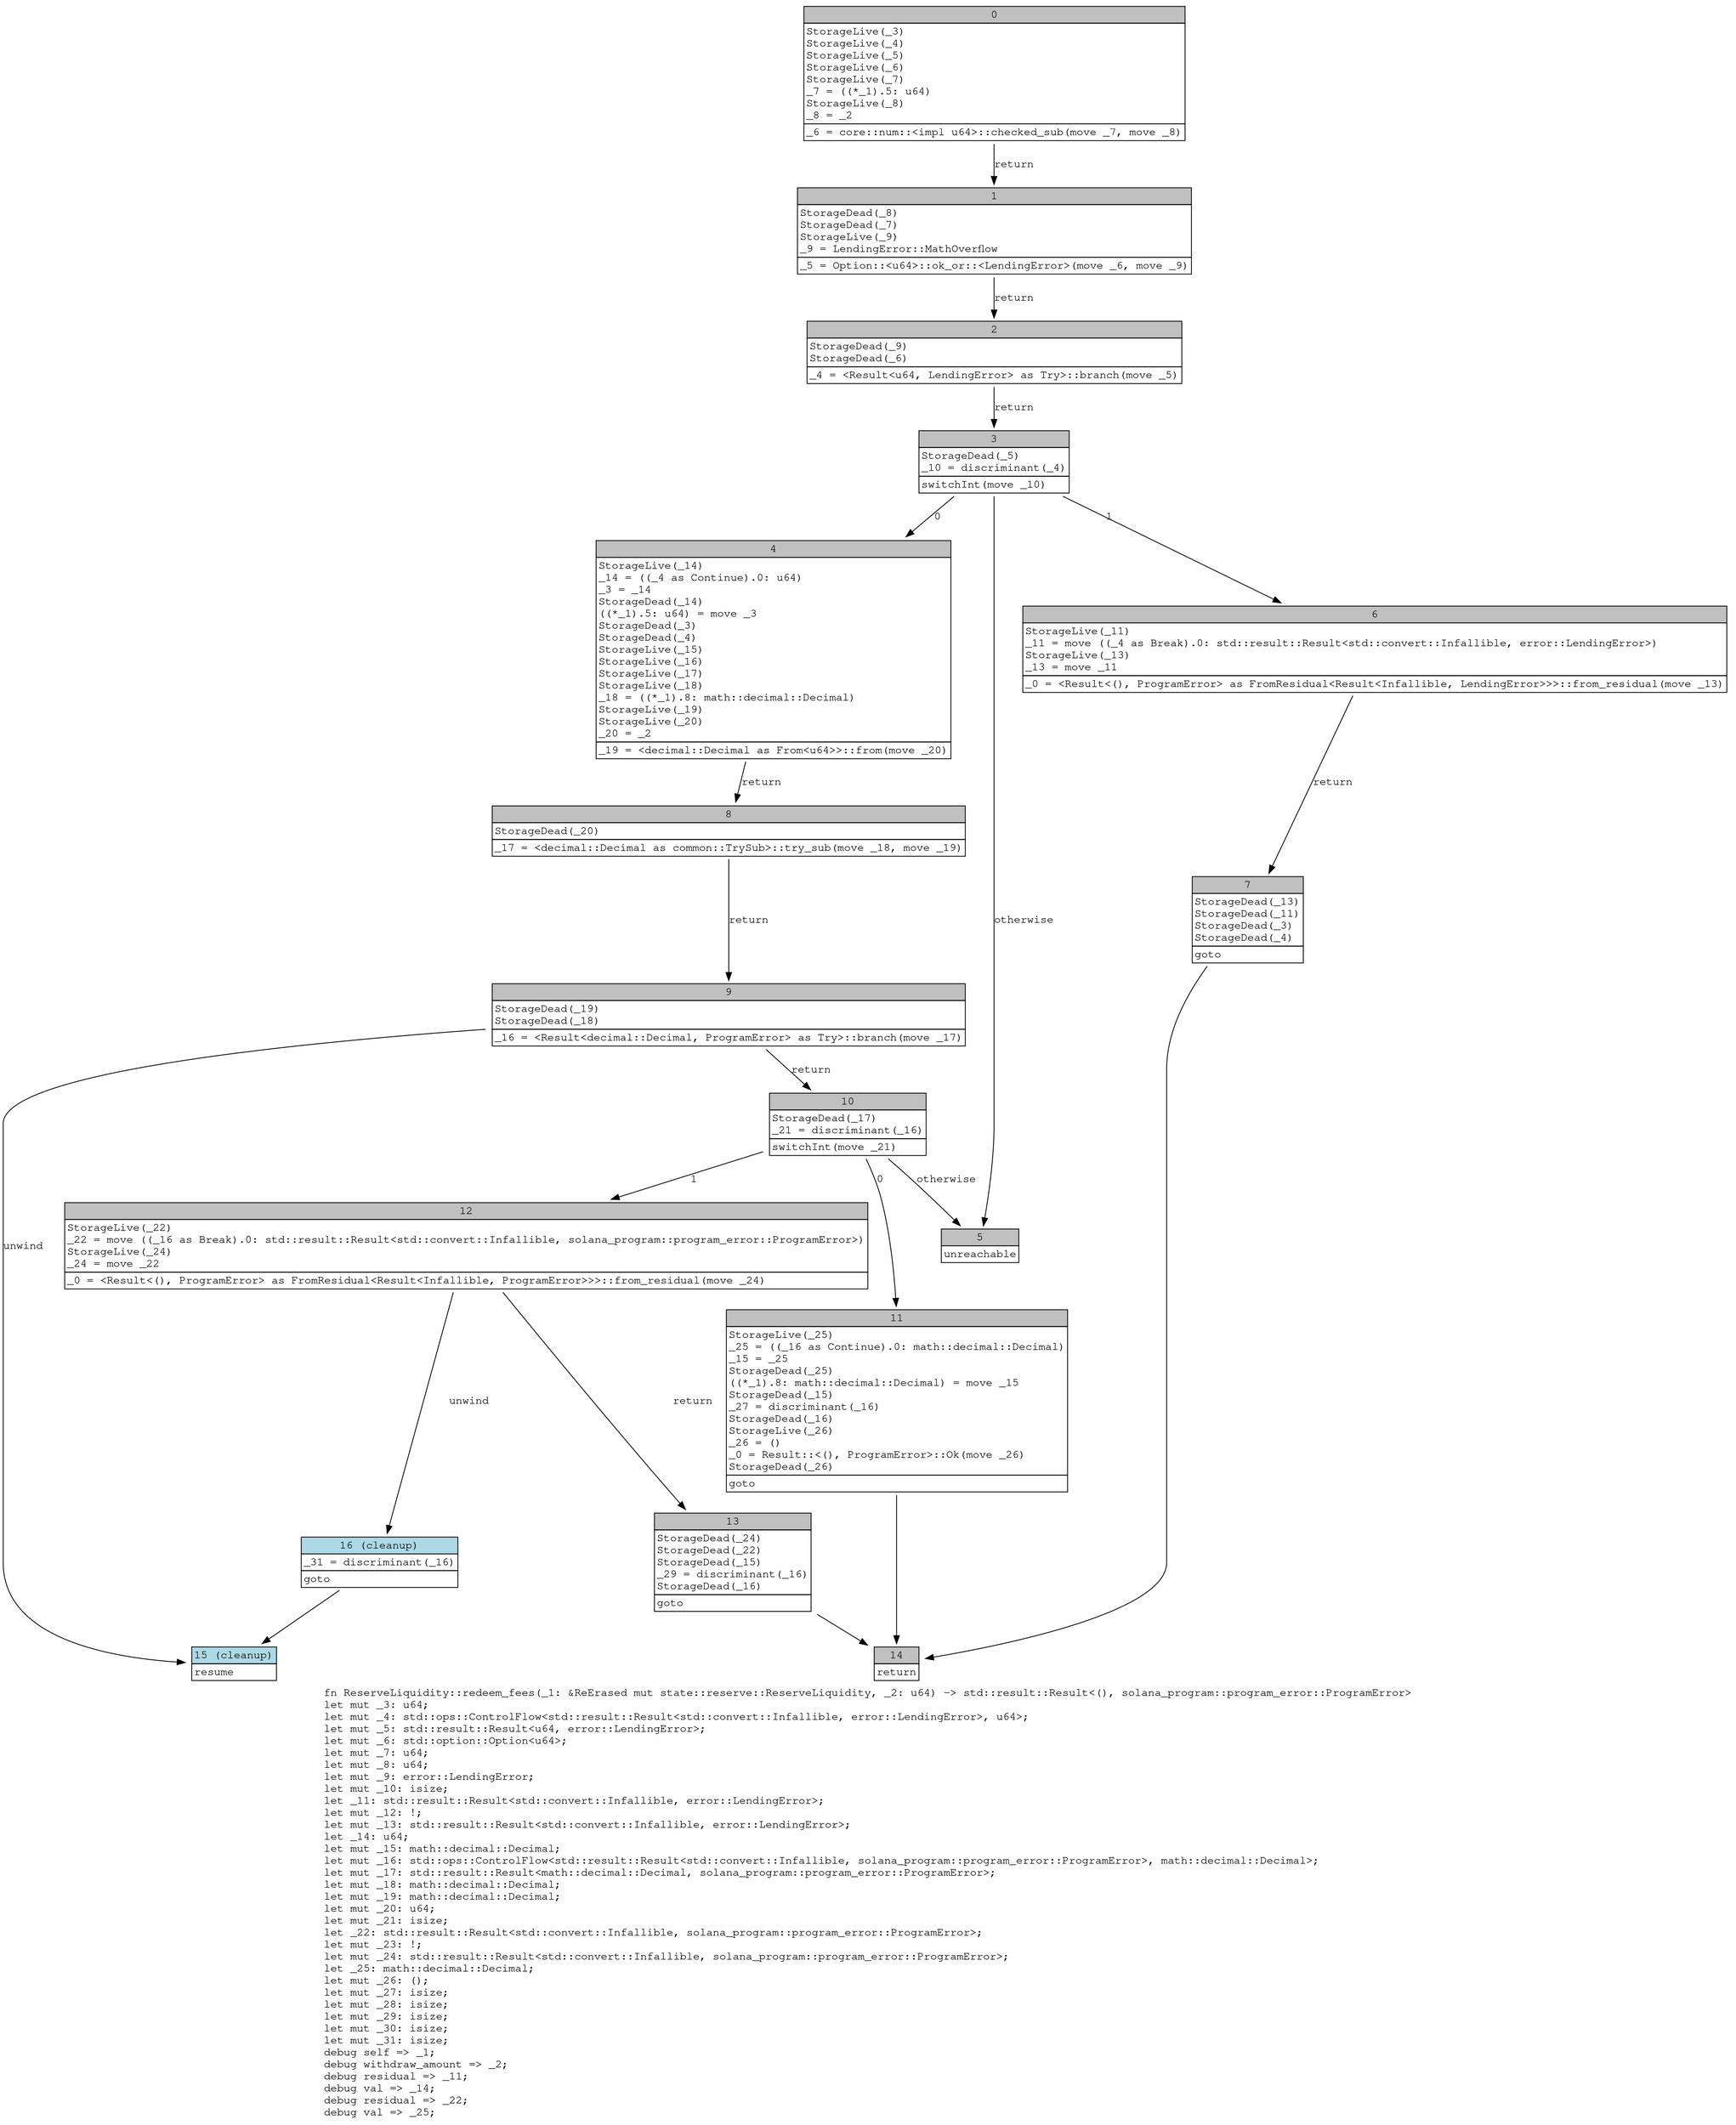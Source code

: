 digraph Mir_0_491 {
    graph [fontname="Courier, monospace"];
    node [fontname="Courier, monospace"];
    edge [fontname="Courier, monospace"];
    label=<fn ReserveLiquidity::redeem_fees(_1: &amp;ReErased mut state::reserve::ReserveLiquidity, _2: u64) -&gt; std::result::Result&lt;(), solana_program::program_error::ProgramError&gt;<br align="left"/>let mut _3: u64;<br align="left"/>let mut _4: std::ops::ControlFlow&lt;std::result::Result&lt;std::convert::Infallible, error::LendingError&gt;, u64&gt;;<br align="left"/>let mut _5: std::result::Result&lt;u64, error::LendingError&gt;;<br align="left"/>let mut _6: std::option::Option&lt;u64&gt;;<br align="left"/>let mut _7: u64;<br align="left"/>let mut _8: u64;<br align="left"/>let mut _9: error::LendingError;<br align="left"/>let mut _10: isize;<br align="left"/>let _11: std::result::Result&lt;std::convert::Infallible, error::LendingError&gt;;<br align="left"/>let mut _12: !;<br align="left"/>let mut _13: std::result::Result&lt;std::convert::Infallible, error::LendingError&gt;;<br align="left"/>let _14: u64;<br align="left"/>let mut _15: math::decimal::Decimal;<br align="left"/>let mut _16: std::ops::ControlFlow&lt;std::result::Result&lt;std::convert::Infallible, solana_program::program_error::ProgramError&gt;, math::decimal::Decimal&gt;;<br align="left"/>let mut _17: std::result::Result&lt;math::decimal::Decimal, solana_program::program_error::ProgramError&gt;;<br align="left"/>let mut _18: math::decimal::Decimal;<br align="left"/>let mut _19: math::decimal::Decimal;<br align="left"/>let mut _20: u64;<br align="left"/>let mut _21: isize;<br align="left"/>let _22: std::result::Result&lt;std::convert::Infallible, solana_program::program_error::ProgramError&gt;;<br align="left"/>let mut _23: !;<br align="left"/>let mut _24: std::result::Result&lt;std::convert::Infallible, solana_program::program_error::ProgramError&gt;;<br align="left"/>let _25: math::decimal::Decimal;<br align="left"/>let mut _26: ();<br align="left"/>let mut _27: isize;<br align="left"/>let mut _28: isize;<br align="left"/>let mut _29: isize;<br align="left"/>let mut _30: isize;<br align="left"/>let mut _31: isize;<br align="left"/>debug self =&gt; _1;<br align="left"/>debug withdraw_amount =&gt; _2;<br align="left"/>debug residual =&gt; _11;<br align="left"/>debug val =&gt; _14;<br align="left"/>debug residual =&gt; _22;<br align="left"/>debug val =&gt; _25;<br align="left"/>>;
    bb0__0_491 [shape="none", label=<<table border="0" cellborder="1" cellspacing="0"><tr><td bgcolor="gray" align="center" colspan="1">0</td></tr><tr><td align="left" balign="left">StorageLive(_3)<br/>StorageLive(_4)<br/>StorageLive(_5)<br/>StorageLive(_6)<br/>StorageLive(_7)<br/>_7 = ((*_1).5: u64)<br/>StorageLive(_8)<br/>_8 = _2<br/></td></tr><tr><td align="left">_6 = core::num::&lt;impl u64&gt;::checked_sub(move _7, move _8)</td></tr></table>>];
    bb1__0_491 [shape="none", label=<<table border="0" cellborder="1" cellspacing="0"><tr><td bgcolor="gray" align="center" colspan="1">1</td></tr><tr><td align="left" balign="left">StorageDead(_8)<br/>StorageDead(_7)<br/>StorageLive(_9)<br/>_9 = LendingError::MathOverflow<br/></td></tr><tr><td align="left">_5 = Option::&lt;u64&gt;::ok_or::&lt;LendingError&gt;(move _6, move _9)</td></tr></table>>];
    bb2__0_491 [shape="none", label=<<table border="0" cellborder="1" cellspacing="0"><tr><td bgcolor="gray" align="center" colspan="1">2</td></tr><tr><td align="left" balign="left">StorageDead(_9)<br/>StorageDead(_6)<br/></td></tr><tr><td align="left">_4 = &lt;Result&lt;u64, LendingError&gt; as Try&gt;::branch(move _5)</td></tr></table>>];
    bb3__0_491 [shape="none", label=<<table border="0" cellborder="1" cellspacing="0"><tr><td bgcolor="gray" align="center" colspan="1">3</td></tr><tr><td align="left" balign="left">StorageDead(_5)<br/>_10 = discriminant(_4)<br/></td></tr><tr><td align="left">switchInt(move _10)</td></tr></table>>];
    bb4__0_491 [shape="none", label=<<table border="0" cellborder="1" cellspacing="0"><tr><td bgcolor="gray" align="center" colspan="1">4</td></tr><tr><td align="left" balign="left">StorageLive(_14)<br/>_14 = ((_4 as Continue).0: u64)<br/>_3 = _14<br/>StorageDead(_14)<br/>((*_1).5: u64) = move _3<br/>StorageDead(_3)<br/>StorageDead(_4)<br/>StorageLive(_15)<br/>StorageLive(_16)<br/>StorageLive(_17)<br/>StorageLive(_18)<br/>_18 = ((*_1).8: math::decimal::Decimal)<br/>StorageLive(_19)<br/>StorageLive(_20)<br/>_20 = _2<br/></td></tr><tr><td align="left">_19 = &lt;decimal::Decimal as From&lt;u64&gt;&gt;::from(move _20)</td></tr></table>>];
    bb5__0_491 [shape="none", label=<<table border="0" cellborder="1" cellspacing="0"><tr><td bgcolor="gray" align="center" colspan="1">5</td></tr><tr><td align="left">unreachable</td></tr></table>>];
    bb6__0_491 [shape="none", label=<<table border="0" cellborder="1" cellspacing="0"><tr><td bgcolor="gray" align="center" colspan="1">6</td></tr><tr><td align="left" balign="left">StorageLive(_11)<br/>_11 = move ((_4 as Break).0: std::result::Result&lt;std::convert::Infallible, error::LendingError&gt;)<br/>StorageLive(_13)<br/>_13 = move _11<br/></td></tr><tr><td align="left">_0 = &lt;Result&lt;(), ProgramError&gt; as FromResidual&lt;Result&lt;Infallible, LendingError&gt;&gt;&gt;::from_residual(move _13)</td></tr></table>>];
    bb7__0_491 [shape="none", label=<<table border="0" cellborder="1" cellspacing="0"><tr><td bgcolor="gray" align="center" colspan="1">7</td></tr><tr><td align="left" balign="left">StorageDead(_13)<br/>StorageDead(_11)<br/>StorageDead(_3)<br/>StorageDead(_4)<br/></td></tr><tr><td align="left">goto</td></tr></table>>];
    bb8__0_491 [shape="none", label=<<table border="0" cellborder="1" cellspacing="0"><tr><td bgcolor="gray" align="center" colspan="1">8</td></tr><tr><td align="left" balign="left">StorageDead(_20)<br/></td></tr><tr><td align="left">_17 = &lt;decimal::Decimal as common::TrySub&gt;::try_sub(move _18, move _19)</td></tr></table>>];
    bb9__0_491 [shape="none", label=<<table border="0" cellborder="1" cellspacing="0"><tr><td bgcolor="gray" align="center" colspan="1">9</td></tr><tr><td align="left" balign="left">StorageDead(_19)<br/>StorageDead(_18)<br/></td></tr><tr><td align="left">_16 = &lt;Result&lt;decimal::Decimal, ProgramError&gt; as Try&gt;::branch(move _17)</td></tr></table>>];
    bb10__0_491 [shape="none", label=<<table border="0" cellborder="1" cellspacing="0"><tr><td bgcolor="gray" align="center" colspan="1">10</td></tr><tr><td align="left" balign="left">StorageDead(_17)<br/>_21 = discriminant(_16)<br/></td></tr><tr><td align="left">switchInt(move _21)</td></tr></table>>];
    bb11__0_491 [shape="none", label=<<table border="0" cellborder="1" cellspacing="0"><tr><td bgcolor="gray" align="center" colspan="1">11</td></tr><tr><td align="left" balign="left">StorageLive(_25)<br/>_25 = ((_16 as Continue).0: math::decimal::Decimal)<br/>_15 = _25<br/>StorageDead(_25)<br/>((*_1).8: math::decimal::Decimal) = move _15<br/>StorageDead(_15)<br/>_27 = discriminant(_16)<br/>StorageDead(_16)<br/>StorageLive(_26)<br/>_26 = ()<br/>_0 = Result::&lt;(), ProgramError&gt;::Ok(move _26)<br/>StorageDead(_26)<br/></td></tr><tr><td align="left">goto</td></tr></table>>];
    bb12__0_491 [shape="none", label=<<table border="0" cellborder="1" cellspacing="0"><tr><td bgcolor="gray" align="center" colspan="1">12</td></tr><tr><td align="left" balign="left">StorageLive(_22)<br/>_22 = move ((_16 as Break).0: std::result::Result&lt;std::convert::Infallible, solana_program::program_error::ProgramError&gt;)<br/>StorageLive(_24)<br/>_24 = move _22<br/></td></tr><tr><td align="left">_0 = &lt;Result&lt;(), ProgramError&gt; as FromResidual&lt;Result&lt;Infallible, ProgramError&gt;&gt;&gt;::from_residual(move _24)</td></tr></table>>];
    bb13__0_491 [shape="none", label=<<table border="0" cellborder="1" cellspacing="0"><tr><td bgcolor="gray" align="center" colspan="1">13</td></tr><tr><td align="left" balign="left">StorageDead(_24)<br/>StorageDead(_22)<br/>StorageDead(_15)<br/>_29 = discriminant(_16)<br/>StorageDead(_16)<br/></td></tr><tr><td align="left">goto</td></tr></table>>];
    bb14__0_491 [shape="none", label=<<table border="0" cellborder="1" cellspacing="0"><tr><td bgcolor="gray" align="center" colspan="1">14</td></tr><tr><td align="left">return</td></tr></table>>];
    bb15__0_491 [shape="none", label=<<table border="0" cellborder="1" cellspacing="0"><tr><td bgcolor="lightblue" align="center" colspan="1">15 (cleanup)</td></tr><tr><td align="left">resume</td></tr></table>>];
    bb16__0_491 [shape="none", label=<<table border="0" cellborder="1" cellspacing="0"><tr><td bgcolor="lightblue" align="center" colspan="1">16 (cleanup)</td></tr><tr><td align="left" balign="left">_31 = discriminant(_16)<br/></td></tr><tr><td align="left">goto</td></tr></table>>];
    bb0__0_491 -> bb1__0_491 [label="return"];
    bb1__0_491 -> bb2__0_491 [label="return"];
    bb2__0_491 -> bb3__0_491 [label="return"];
    bb3__0_491 -> bb4__0_491 [label="0"];
    bb3__0_491 -> bb6__0_491 [label="1"];
    bb3__0_491 -> bb5__0_491 [label="otherwise"];
    bb4__0_491 -> bb8__0_491 [label="return"];
    bb6__0_491 -> bb7__0_491 [label="return"];
    bb7__0_491 -> bb14__0_491 [label=""];
    bb8__0_491 -> bb9__0_491 [label="return"];
    bb9__0_491 -> bb10__0_491 [label="return"];
    bb9__0_491 -> bb15__0_491 [label="unwind"];
    bb10__0_491 -> bb11__0_491 [label="0"];
    bb10__0_491 -> bb12__0_491 [label="1"];
    bb10__0_491 -> bb5__0_491 [label="otherwise"];
    bb11__0_491 -> bb14__0_491 [label=""];
    bb12__0_491 -> bb13__0_491 [label="return"];
    bb12__0_491 -> bb16__0_491 [label="unwind"];
    bb13__0_491 -> bb14__0_491 [label=""];
    bb16__0_491 -> bb15__0_491 [label=""];
}
